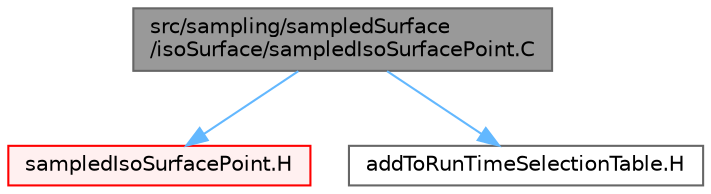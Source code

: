 digraph "src/sampling/sampledSurface/isoSurface/sampledIsoSurfacePoint.C"
{
 // LATEX_PDF_SIZE
  bgcolor="transparent";
  edge [fontname=Helvetica,fontsize=10,labelfontname=Helvetica,labelfontsize=10];
  node [fontname=Helvetica,fontsize=10,shape=box,height=0.2,width=0.4];
  Node1 [id="Node000001",label="src/sampling/sampledSurface\l/isoSurface/sampledIsoSurfacePoint.C",height=0.2,width=0.4,color="gray40", fillcolor="grey60", style="filled", fontcolor="black",tooltip=" "];
  Node1 -> Node2 [id="edge1_Node000001_Node000002",color="steelblue1",style="solid",tooltip=" "];
  Node2 [id="Node000002",label="sampledIsoSurfacePoint.H",height=0.2,width=0.4,color="red", fillcolor="#FFF0F0", style="filled",URL="$sampledIsoSurfacePoint_8H.html",tooltip=" "];
  Node1 -> Node433 [id="edge2_Node000001_Node000433",color="steelblue1",style="solid",tooltip=" "];
  Node433 [id="Node000433",label="addToRunTimeSelectionTable.H",height=0.2,width=0.4,color="grey40", fillcolor="white", style="filled",URL="$addToRunTimeSelectionTable_8H.html",tooltip="Macros for easy insertion into run-time selection tables."];
}
